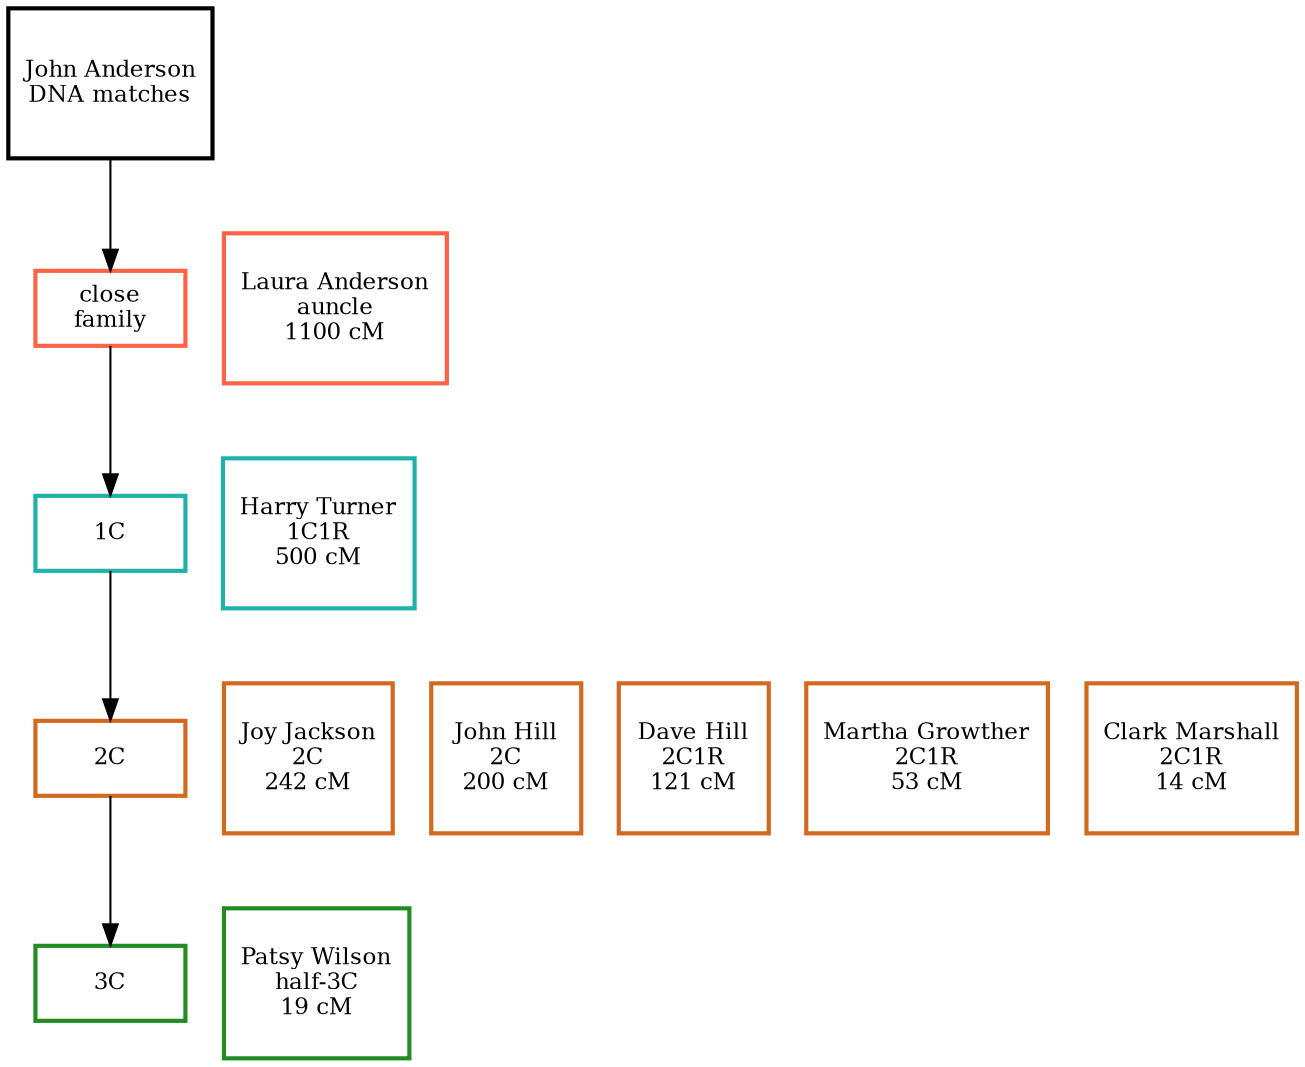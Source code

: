 digraph DNA_matches {
  node [
  style = "setlinewidth(2)",
  fontsize = 11, height = 1,
  shape = box, width = 1 ]

subgraph self {
  graph [rank = same]
  edge [style = invis];
  self_label [
     label = "John Anderson\nDNA matches",
     height = 1,
     row = top
  ];
}

 subgraph close {
   graph [rank = same]
   node [color="tomato"]
   edge [style = invis];
   close_label [
      label = "close\nfamily",
      height = 0.5,
      row = top
   ];
   close_1 [label="Laura Anderson\nauncle\n1100 cM"]
   close_label -> close_1
 }

self_label -> close_label

 subgraph cuz1 {
   graph [rank = same]
   node [color="lightseagreen"]
   edge [style = invis];
   cuz1_label [
      label = "1C",
      height = 0.5,
      row = top
   ];
   cuz1_1 [label="Harry Turner\n1C1R\n500 cM"]
   cuz1_label -> cuz1_1
 }

close_label -> cuz1_label

 subgraph cuz2 {
   graph [rank = same]
   node [color="chocolate"]
   edge [style = invis];
   cuz2_label [
      label = "2C",
      height = 0.5,
      row = top
   ];
   cuz2_1 [label="Joy Jackson\n2C\n242 cM"]
   cuz2_label -> cuz2_1
   cuz2_2 [label="John Hill\n2C\n200 cM"]
   cuz2_1 -> cuz2_2
   cuz2_3 [label="Dave Hill\n2C1R\n121 cM"]
   cuz2_2 -> cuz2_3
   cuz2_4 [label="Martha Growther\n2C1R\n53 cM"]
   cuz2_3 -> cuz2_4
   cuz2_5 [label="Clark Marshall\n2C1R\n14 cM"]
   cuz2_4 -> cuz2_5
 }

cuz1_label -> cuz2_label

 subgraph cuz3 {
   graph [rank = same]
   node [color="forestgreen"]
   edge [style = invis];
   cuz3_label [
      label = "3C",
      height = 0.5,
      row = top
   ];
   cuz3_1 [label="Patsy Wilson\nhalf-3C\n19 cM"]
   cuz3_label -> cuz3_1
 }

cuz2_label -> cuz3_label
}

